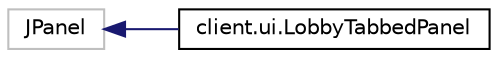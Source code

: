 digraph "Graphical Class Hierarchy"
{
  edge [fontname="Helvetica",fontsize="10",labelfontname="Helvetica",labelfontsize="10"];
  node [fontname="Helvetica",fontsize="10",shape=record];
  rankdir="LR";
  Node34 [label="JPanel",height=0.2,width=0.4,color="grey75", fillcolor="white", style="filled"];
  Node34 -> Node0 [dir="back",color="midnightblue",fontsize="10",style="solid",fontname="Helvetica"];
  Node0 [label="client.ui.LobbyTabbedPanel",height=0.2,width=0.4,color="black", fillcolor="white", style="filled",URL="$classclient_1_1ui_1_1_lobby_tabbed_panel.html"];
}
